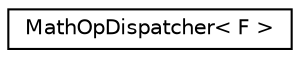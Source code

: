 digraph "Graphical Class Hierarchy"
{
  edge [fontname="Helvetica",fontsize="10",labelfontname="Helvetica",labelfontsize="10"];
  node [fontname="Helvetica",fontsize="10",shape=record];
  rankdir="LR";
  Node0 [label="MathOpDispatcher\< F \>",height=0.2,width=0.4,color="black", fillcolor="white", style="filled",URL="$structMathOpDispatcher.html"];
}
